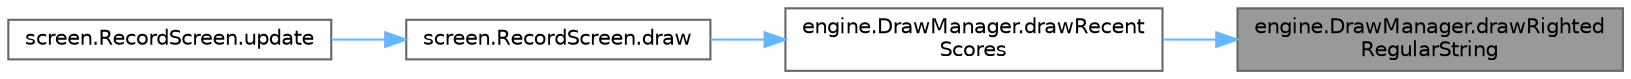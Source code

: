 digraph "engine.DrawManager.drawRightedRegularString"
{
 // LATEX_PDF_SIZE
  bgcolor="transparent";
  edge [fontname=Helvetica,fontsize=10,labelfontname=Helvetica,labelfontsize=10];
  node [fontname=Helvetica,fontsize=10,shape=box,height=0.2,width=0.4];
  rankdir="RL";
  Node1 [id="Node000001",label="engine.DrawManager.drawRighted\lRegularString",height=0.2,width=0.4,color="gray40", fillcolor="grey60", style="filled", fontcolor="black",tooltip="Draws a righted string on regular font."];
  Node1 -> Node2 [id="edge1_Node000001_Node000002",dir="back",color="steelblue1",style="solid",tooltip=" "];
  Node2 [id="Node000002",label="engine.DrawManager.drawRecent\lScores",height=0.2,width=0.4,color="grey40", fillcolor="white", style="filled",URL="$classengine_1_1_draw_manager.html#a8573fa0d79f3d52512707ccd2ebeab9e",tooltip="Draws recent scores."];
  Node2 -> Node3 [id="edge2_Node000002_Node000003",dir="back",color="steelblue1",style="solid",tooltip=" "];
  Node3 [id="Node000003",label="screen.RecordScreen.draw",height=0.2,width=0.4,color="grey40", fillcolor="white", style="filled",URL="$classscreen_1_1_record_screen.html#ae2d0b2ece394edb7d9b61281b643f78e",tooltip="Draws the elements associated with the screen."];
  Node3 -> Node4 [id="edge3_Node000003_Node000004",dir="back",color="steelblue1",style="solid",tooltip=" "];
  Node4 [id="Node000004",label="screen.RecordScreen.update",height=0.2,width=0.4,color="grey40", fillcolor="white", style="filled",URL="$classscreen_1_1_record_screen.html#a8fcd1a5dbd99e5dc2b991997d682c418",tooltip="Updates the elements on screen and checks for events."];
}
